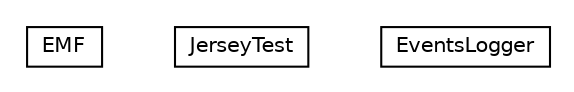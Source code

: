 #!/usr/local/bin/dot
#
# Class diagram 
# Generated by UMLGraph version 5.4 (http://www.umlgraph.org/)
#

digraph G {
	edge [fontname="Helvetica",fontsize=10,labelfontname="Helvetica",labelfontsize=10];
	node [fontname="Helvetica",fontsize=10,shape=plaintext];
	nodesep=0.25;
	ranksep=0.5;
	// hu.sch.kfc.server.EMF
	c1384 [label=<<table title="hu.sch.kfc.server.EMF" border="0" cellborder="1" cellspacing="0" cellpadding="2" port="p" href="./EMF.html">
		<tr><td><table border="0" cellspacing="0" cellpadding="1">
<tr><td align="center" balign="center"> EMF </td></tr>
		</table></td></tr>
		</table>>, URL="./EMF.html", fontname="Helvetica", fontcolor="black", fontsize=10.0];
	// hu.sch.kfc.server.JerseyTest
	c1385 [label=<<table title="hu.sch.kfc.server.JerseyTest" border="0" cellborder="1" cellspacing="0" cellpadding="2" port="p" href="./JerseyTest.html">
		<tr><td><table border="0" cellspacing="0" cellpadding="1">
<tr><td align="center" balign="center"> JerseyTest </td></tr>
		</table></td></tr>
		</table>>, URL="./JerseyTest.html", fontname="Helvetica", fontcolor="black", fontsize=10.0];
	// hu.sch.kfc.server.EventsLogger
	c1386 [label=<<table title="hu.sch.kfc.server.EventsLogger" border="0" cellborder="1" cellspacing="0" cellpadding="2" port="p" href="./EventsLogger.html">
		<tr><td><table border="0" cellspacing="0" cellpadding="1">
<tr><td align="center" balign="center"> EventsLogger </td></tr>
		</table></td></tr>
		</table>>, URL="./EventsLogger.html", fontname="Helvetica", fontcolor="black", fontsize=10.0];
}

